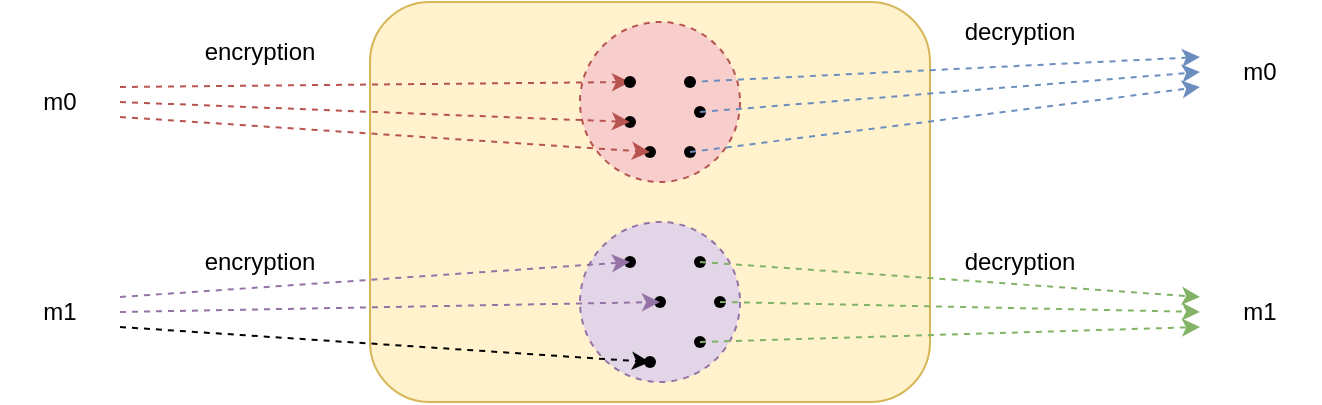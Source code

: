 <mxfile version="24.7.17">
  <diagram name="Page-1" id="gRXHvn0QVXspIGEx36jd">
    <mxGraphModel dx="1364" dy="758" grid="1" gridSize="10" guides="1" tooltips="1" connect="1" arrows="1" fold="1" page="1" pageScale="1" pageWidth="850" pageHeight="1100" math="0" shadow="0">
      <root>
        <mxCell id="0" />
        <mxCell id="1" parent="0" />
        <mxCell id="VegbOxexbttxE8yrLyPd-1" value="" style="rounded=1;whiteSpace=wrap;html=1;fillColor=#fff2cc;strokeColor=#d6b656;" vertex="1" parent="1">
          <mxGeometry x="285" y="280" width="280" height="200" as="geometry" />
        </mxCell>
        <mxCell id="VegbOxexbttxE8yrLyPd-2" value="" style="ellipse;whiteSpace=wrap;html=1;aspect=fixed;dashed=1;fillColor=#f8cecc;strokeColor=#b85450;" vertex="1" parent="1">
          <mxGeometry x="390" y="290" width="80" height="80" as="geometry" />
        </mxCell>
        <mxCell id="VegbOxexbttxE8yrLyPd-3" value="" style="ellipse;whiteSpace=wrap;html=1;aspect=fixed;dashed=1;fillColor=#e1d5e7;strokeColor=#9673a6;" vertex="1" parent="1">
          <mxGeometry x="390" y="390" width="80" height="80" as="geometry" />
        </mxCell>
        <mxCell id="VegbOxexbttxE8yrLyPd-4" value="m0" style="text;html=1;align=center;verticalAlign=middle;whiteSpace=wrap;rounded=0;" vertex="1" parent="1">
          <mxGeometry x="100" y="315" width="60" height="30" as="geometry" />
        </mxCell>
        <mxCell id="VegbOxexbttxE8yrLyPd-5" value="m1" style="text;html=1;align=center;verticalAlign=middle;whiteSpace=wrap;rounded=0;" vertex="1" parent="1">
          <mxGeometry x="100" y="420" width="60" height="30" as="geometry" />
        </mxCell>
        <mxCell id="VegbOxexbttxE8yrLyPd-6" value="" style="endArrow=classic;html=1;rounded=0;exitX=1;exitY=0.25;exitDx=0;exitDy=0;entryX=0.45;entryY=0.95;entryDx=0;entryDy=0;entryPerimeter=0;dashed=1;fillColor=#f8cecc;strokeColor=#b85450;" edge="1" parent="1" source="VegbOxexbttxE8yrLyPd-4" target="VegbOxexbttxE8yrLyPd-7">
          <mxGeometry width="50" height="50" relative="1" as="geometry">
            <mxPoint x="430" y="430" as="sourcePoint" />
            <mxPoint x="480" y="380" as="targetPoint" />
          </mxGeometry>
        </mxCell>
        <mxCell id="VegbOxexbttxE8yrLyPd-7" value="" style="shape=waypoint;sketch=0;fillStyle=solid;size=6;pointerEvents=1;points=[];fillColor=none;resizable=0;rotatable=0;perimeter=centerPerimeter;snapToPoint=1;" vertex="1" parent="1">
          <mxGeometry x="405" y="310" width="20" height="20" as="geometry" />
        </mxCell>
        <mxCell id="VegbOxexbttxE8yrLyPd-8" value="" style="shape=waypoint;sketch=0;fillStyle=solid;size=6;pointerEvents=1;points=[];fillColor=none;resizable=0;rotatable=0;perimeter=centerPerimeter;snapToPoint=1;" vertex="1" parent="1">
          <mxGeometry x="405" y="330" width="20" height="20" as="geometry" />
        </mxCell>
        <mxCell id="VegbOxexbttxE8yrLyPd-9" value="" style="shape=waypoint;sketch=0;fillStyle=solid;size=6;pointerEvents=1;points=[];fillColor=none;resizable=0;rotatable=0;perimeter=centerPerimeter;snapToPoint=1;" vertex="1" parent="1">
          <mxGeometry x="415" y="345" width="20" height="20" as="geometry" />
        </mxCell>
        <mxCell id="VegbOxexbttxE8yrLyPd-11" value="" style="shape=waypoint;sketch=0;fillStyle=solid;size=6;pointerEvents=1;points=[];fillColor=none;resizable=0;rotatable=0;perimeter=centerPerimeter;snapToPoint=1;" vertex="1" parent="1">
          <mxGeometry x="405" y="400" width="20" height="20" as="geometry" />
        </mxCell>
        <mxCell id="VegbOxexbttxE8yrLyPd-12" value="" style="shape=waypoint;sketch=0;fillStyle=solid;size=6;pointerEvents=1;points=[];fillColor=none;resizable=0;rotatable=0;perimeter=centerPerimeter;snapToPoint=1;" vertex="1" parent="1">
          <mxGeometry x="420" y="420" width="20" height="20" as="geometry" />
        </mxCell>
        <mxCell id="VegbOxexbttxE8yrLyPd-13" value="" style="shape=waypoint;sketch=0;fillStyle=solid;size=6;pointerEvents=1;points=[];fillColor=none;resizable=0;rotatable=0;perimeter=centerPerimeter;snapToPoint=1;" vertex="1" parent="1">
          <mxGeometry x="415" y="450" width="20" height="20" as="geometry" />
        </mxCell>
        <mxCell id="VegbOxexbttxE8yrLyPd-14" value="" style="endArrow=classic;html=1;rounded=0;exitX=1;exitY=0.5;exitDx=0;exitDy=0;entryX=0.35;entryY=0.3;entryDx=0;entryDy=0;entryPerimeter=0;dashed=1;fillColor=#f8cecc;strokeColor=#b85450;" edge="1" parent="1" source="VegbOxexbttxE8yrLyPd-4" target="VegbOxexbttxE8yrLyPd-8">
          <mxGeometry width="50" height="50" relative="1" as="geometry">
            <mxPoint x="400" y="420" as="sourcePoint" />
            <mxPoint x="450" y="370" as="targetPoint" />
          </mxGeometry>
        </mxCell>
        <mxCell id="VegbOxexbttxE8yrLyPd-16" value="" style="endArrow=classic;html=1;rounded=0;exitX=1;exitY=0.75;exitDx=0;exitDy=0;entryX=0.5;entryY=0.95;entryDx=0;entryDy=0;entryPerimeter=0;dashed=1;fillColor=#f8cecc;strokeColor=#b85450;" edge="1" parent="1" source="VegbOxexbttxE8yrLyPd-4" target="VegbOxexbttxE8yrLyPd-9">
          <mxGeometry width="50" height="50" relative="1" as="geometry">
            <mxPoint x="400" y="420" as="sourcePoint" />
            <mxPoint x="450" y="370" as="targetPoint" />
          </mxGeometry>
        </mxCell>
        <mxCell id="VegbOxexbttxE8yrLyPd-17" value="" style="endArrow=classic;html=1;rounded=0;exitX=1;exitY=0.25;exitDx=0;exitDy=0;fillColor=#e1d5e7;strokeColor=#9673a6;dashed=1;" edge="1" parent="1" source="VegbOxexbttxE8yrLyPd-5" target="VegbOxexbttxE8yrLyPd-11">
          <mxGeometry width="50" height="50" relative="1" as="geometry">
            <mxPoint x="400" y="420" as="sourcePoint" />
            <mxPoint x="450" y="370" as="targetPoint" />
          </mxGeometry>
        </mxCell>
        <mxCell id="VegbOxexbttxE8yrLyPd-18" value="" style="endArrow=classic;html=1;rounded=0;exitX=1;exitY=0.5;exitDx=0;exitDy=0;dashed=1;fillColor=#e1d5e7;strokeColor=#9673a6;" edge="1" parent="1" source="VegbOxexbttxE8yrLyPd-5" target="VegbOxexbttxE8yrLyPd-12">
          <mxGeometry width="50" height="50" relative="1" as="geometry">
            <mxPoint x="400" y="420" as="sourcePoint" />
            <mxPoint x="450" y="370" as="targetPoint" />
          </mxGeometry>
        </mxCell>
        <mxCell id="VegbOxexbttxE8yrLyPd-19" value="" style="endArrow=classic;html=1;rounded=0;exitX=1;exitY=0.75;exitDx=0;exitDy=0;entryX=0.2;entryY=0.95;entryDx=0;entryDy=0;entryPerimeter=0;dashed=1;" edge="1" parent="1" source="VegbOxexbttxE8yrLyPd-5" target="VegbOxexbttxE8yrLyPd-13">
          <mxGeometry width="50" height="50" relative="1" as="geometry">
            <mxPoint x="400" y="420" as="sourcePoint" />
            <mxPoint x="450" y="370" as="targetPoint" />
          </mxGeometry>
        </mxCell>
        <mxCell id="VegbOxexbttxE8yrLyPd-20" value="encryption" style="text;html=1;align=center;verticalAlign=middle;whiteSpace=wrap;rounded=0;" vertex="1" parent="1">
          <mxGeometry x="200" y="290" width="60" height="30" as="geometry" />
        </mxCell>
        <mxCell id="VegbOxexbttxE8yrLyPd-21" value="encryption" style="text;html=1;align=center;verticalAlign=middle;whiteSpace=wrap;rounded=0;" vertex="1" parent="1">
          <mxGeometry x="200" y="395" width="60" height="30" as="geometry" />
        </mxCell>
        <mxCell id="VegbOxexbttxE8yrLyPd-22" value="m0" style="text;html=1;align=center;verticalAlign=middle;whiteSpace=wrap;rounded=0;" vertex="1" parent="1">
          <mxGeometry x="700" y="300" width="60" height="30" as="geometry" />
        </mxCell>
        <mxCell id="VegbOxexbttxE8yrLyPd-23" value="m1" style="text;html=1;align=center;verticalAlign=middle;whiteSpace=wrap;rounded=0;" vertex="1" parent="1">
          <mxGeometry x="700" y="420" width="60" height="30" as="geometry" />
        </mxCell>
        <mxCell id="VegbOxexbttxE8yrLyPd-24" value="" style="endArrow=classic;html=1;rounded=0;entryX=0;entryY=0.25;entryDx=0;entryDy=0;fillColor=#dae8fc;strokeColor=#6c8ebf;dashed=1;" edge="1" parent="1" source="VegbOxexbttxE8yrLyPd-25" target="VegbOxexbttxE8yrLyPd-22">
          <mxGeometry width="50" height="50" relative="1" as="geometry">
            <mxPoint x="400" y="420" as="sourcePoint" />
            <mxPoint x="450" y="370" as="targetPoint" />
          </mxGeometry>
        </mxCell>
        <mxCell id="VegbOxexbttxE8yrLyPd-25" value="" style="shape=waypoint;sketch=0;fillStyle=solid;size=6;pointerEvents=1;points=[];fillColor=none;resizable=0;rotatable=0;perimeter=centerPerimeter;snapToPoint=1;" vertex="1" parent="1">
          <mxGeometry x="435" y="310" width="20" height="20" as="geometry" />
        </mxCell>
        <mxCell id="VegbOxexbttxE8yrLyPd-26" value="" style="shape=waypoint;sketch=0;fillStyle=solid;size=6;pointerEvents=1;points=[];fillColor=none;resizable=0;rotatable=0;perimeter=centerPerimeter;snapToPoint=1;" vertex="1" parent="1">
          <mxGeometry x="440" y="325" width="20" height="20" as="geometry" />
        </mxCell>
        <mxCell id="VegbOxexbttxE8yrLyPd-27" value="" style="shape=waypoint;sketch=0;fillStyle=solid;size=6;pointerEvents=1;points=[];fillColor=none;resizable=0;rotatable=0;perimeter=centerPerimeter;snapToPoint=1;" vertex="1" parent="1">
          <mxGeometry x="435" y="345" width="20" height="20" as="geometry" />
        </mxCell>
        <mxCell id="VegbOxexbttxE8yrLyPd-28" value="" style="shape=waypoint;sketch=0;fillStyle=solid;size=6;pointerEvents=1;points=[];fillColor=none;resizable=0;rotatable=0;perimeter=centerPerimeter;snapToPoint=1;" vertex="1" parent="1">
          <mxGeometry x="440" y="400" width="20" height="20" as="geometry" />
        </mxCell>
        <mxCell id="VegbOxexbttxE8yrLyPd-29" value="" style="shape=waypoint;sketch=0;fillStyle=solid;size=6;pointerEvents=1;points=[];fillColor=none;resizable=0;rotatable=0;perimeter=centerPerimeter;snapToPoint=1;" vertex="1" parent="1">
          <mxGeometry x="450" y="420" width="20" height="20" as="geometry" />
        </mxCell>
        <mxCell id="VegbOxexbttxE8yrLyPd-30" value="" style="shape=waypoint;sketch=0;fillStyle=solid;size=6;pointerEvents=1;points=[];fillColor=none;resizable=0;rotatable=0;perimeter=centerPerimeter;snapToPoint=1;" vertex="1" parent="1">
          <mxGeometry x="440" y="440" width="20" height="20" as="geometry" />
        </mxCell>
        <mxCell id="VegbOxexbttxE8yrLyPd-31" value="" style="endArrow=classic;html=1;rounded=0;entryX=0;entryY=0.5;entryDx=0;entryDy=0;exitX=0.9;exitY=0.65;exitDx=0;exitDy=0;exitPerimeter=0;fillColor=#dae8fc;strokeColor=#6c8ebf;dashed=1;" edge="1" parent="1" source="VegbOxexbttxE8yrLyPd-26" target="VegbOxexbttxE8yrLyPd-22">
          <mxGeometry width="50" height="50" relative="1" as="geometry">
            <mxPoint x="400" y="420" as="sourcePoint" />
            <mxPoint x="450" y="370" as="targetPoint" />
          </mxGeometry>
        </mxCell>
        <mxCell id="VegbOxexbttxE8yrLyPd-32" value="" style="endArrow=classic;html=1;rounded=0;entryX=0;entryY=0.75;entryDx=0;entryDy=0;exitX=0.9;exitY=0.6;exitDx=0;exitDy=0;exitPerimeter=0;dashed=1;fillColor=#dae8fc;strokeColor=#6c8ebf;" edge="1" parent="1" source="VegbOxexbttxE8yrLyPd-27" target="VegbOxexbttxE8yrLyPd-22">
          <mxGeometry width="50" height="50" relative="1" as="geometry">
            <mxPoint x="400" y="420" as="sourcePoint" />
            <mxPoint x="450" y="370" as="targetPoint" />
          </mxGeometry>
        </mxCell>
        <mxCell id="VegbOxexbttxE8yrLyPd-33" value="" style="endArrow=classic;html=1;rounded=0;entryX=0;entryY=0.25;entryDx=0;entryDy=0;exitX=0.5;exitY=0.8;exitDx=0;exitDy=0;exitPerimeter=0;fillColor=#d5e8d4;strokeColor=#82b366;dashed=1;" edge="1" parent="1" source="VegbOxexbttxE8yrLyPd-28" target="VegbOxexbttxE8yrLyPd-23">
          <mxGeometry width="50" height="50" relative="1" as="geometry">
            <mxPoint x="400" y="420" as="sourcePoint" />
            <mxPoint x="450" y="370" as="targetPoint" />
          </mxGeometry>
        </mxCell>
        <mxCell id="VegbOxexbttxE8yrLyPd-34" value="" style="endArrow=classic;html=1;rounded=0;entryX=0;entryY=0.5;entryDx=0;entryDy=0;dashed=1;fillColor=#d5e8d4;strokeColor=#82b366;" edge="1" parent="1" source="VegbOxexbttxE8yrLyPd-29" target="VegbOxexbttxE8yrLyPd-23">
          <mxGeometry width="50" height="50" relative="1" as="geometry">
            <mxPoint x="400" y="420" as="sourcePoint" />
            <mxPoint x="450" y="370" as="targetPoint" />
          </mxGeometry>
        </mxCell>
        <mxCell id="VegbOxexbttxE8yrLyPd-35" value="" style="endArrow=classic;html=1;rounded=0;entryX=0;entryY=0.75;entryDx=0;entryDy=0;exitX=0.3;exitY=0.55;exitDx=0;exitDy=0;exitPerimeter=0;dashed=1;fillColor=#d5e8d4;strokeColor=#82b366;" edge="1" parent="1" source="VegbOxexbttxE8yrLyPd-30" target="VegbOxexbttxE8yrLyPd-23">
          <mxGeometry width="50" height="50" relative="1" as="geometry">
            <mxPoint x="400" y="420" as="sourcePoint" />
            <mxPoint x="450" y="370" as="targetPoint" />
          </mxGeometry>
        </mxCell>
        <mxCell id="VegbOxexbttxE8yrLyPd-36" value="decryption" style="text;html=1;align=center;verticalAlign=middle;whiteSpace=wrap;rounded=0;" vertex="1" parent="1">
          <mxGeometry x="580" y="280" width="60" height="30" as="geometry" />
        </mxCell>
        <mxCell id="VegbOxexbttxE8yrLyPd-37" value="decryption" style="text;html=1;align=center;verticalAlign=middle;whiteSpace=wrap;rounded=0;" vertex="1" parent="1">
          <mxGeometry x="580" y="395" width="60" height="30" as="geometry" />
        </mxCell>
      </root>
    </mxGraphModel>
  </diagram>
</mxfile>
